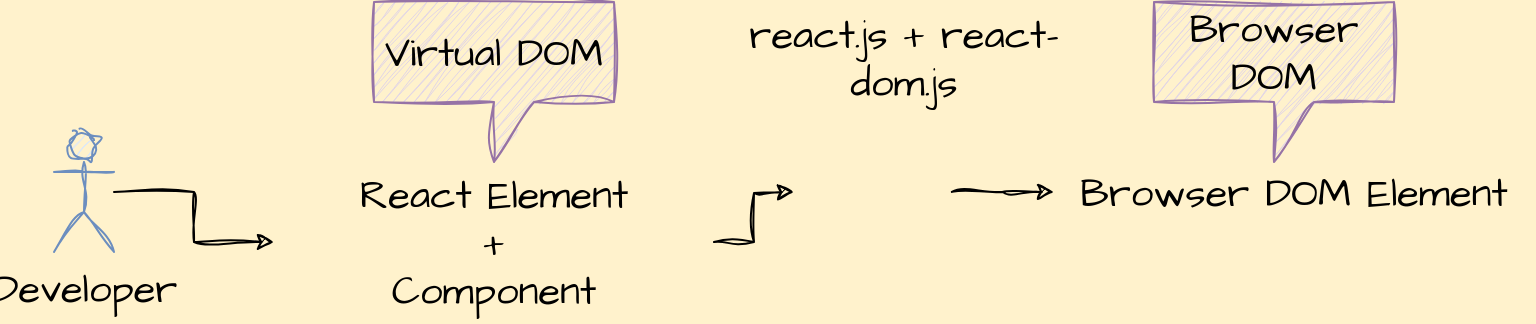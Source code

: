 <mxfile version="21.6.2" type="device">
  <diagram id="J5vEdY5hb5GgTVpO4zkP" name="Page-1">
    <mxGraphModel dx="968" dy="595" grid="1" gridSize="10" guides="1" tooltips="1" connect="1" arrows="1" fold="1" page="0" pageScale="1" pageWidth="827" pageHeight="1169" background="#FFF2CC" math="0" shadow="0">
      <root>
        <mxCell id="0" />
        <mxCell id="1" parent="0" />
        <mxCell id="VbX0CZXKdEdn-5uwmPJr-4" style="edgeStyle=orthogonalEdgeStyle;rounded=0;sketch=1;hachureGap=4;jiggle=2;curveFitting=1;orthogonalLoop=1;jettySize=auto;html=1;fontFamily=Architects Daughter;fontSource=https%3A%2F%2Ffonts.googleapis.com%2Fcss%3Ffamily%3DArchitects%2BDaughter;fontSize=16;" edge="1" parent="1" source="VbX0CZXKdEdn-5uwmPJr-1">
          <mxGeometry relative="1" as="geometry">
            <mxPoint x="570" y="285" as="targetPoint" />
          </mxGeometry>
        </mxCell>
        <mxCell id="VbX0CZXKdEdn-5uwmPJr-1" value="React Element&lt;br&gt;+ &lt;br&gt;Component" style="text;html=1;strokeColor=none;fillColor=none;align=center;verticalAlign=middle;whiteSpace=wrap;rounded=0;fontSize=20;fontFamily=Architects Daughter;" vertex="1" parent="1">
          <mxGeometry x="310" y="270" width="220" height="80" as="geometry" />
        </mxCell>
        <mxCell id="VbX0CZXKdEdn-5uwmPJr-5" style="edgeStyle=orthogonalEdgeStyle;rounded=0;sketch=1;hachureGap=4;jiggle=2;curveFitting=1;orthogonalLoop=1;jettySize=auto;html=1;fontFamily=Architects Daughter;fontSource=https%3A%2F%2Ffonts.googleapis.com%2Fcss%3Ffamily%3DArchitects%2BDaughter;fontSize=16;" edge="1" parent="1" source="VbX0CZXKdEdn-5uwmPJr-2" target="VbX0CZXKdEdn-5uwmPJr-3">
          <mxGeometry relative="1" as="geometry" />
        </mxCell>
        <mxCell id="VbX0CZXKdEdn-5uwmPJr-2" value="" style="shape=image;imageAspect=0;aspect=fixed;verticalLabelPosition=bottom;verticalAlign=top;sketch=1;hachureGap=4;jiggle=2;curveFitting=1;fontFamily=Architects Daughter;fontSource=https%3A%2F%2Ffonts.googleapis.com%2Fcss%3Ffamily%3DArchitects%2BDaughter;fontSize=20;image=https://upload.wikimedia.org/wikipedia/commons/thumb/a/a7/React-icon.svg/2300px-React-icon.svg.png;" vertex="1" parent="1">
          <mxGeometry x="580" y="255.04" width="68.94" height="59.92" as="geometry" />
        </mxCell>
        <mxCell id="VbX0CZXKdEdn-5uwmPJr-3" value="Browser DOM Element" style="text;html=1;strokeColor=none;fillColor=none;align=center;verticalAlign=middle;whiteSpace=wrap;rounded=0;fontSize=20;fontFamily=Architects Daughter;" vertex="1" parent="1">
          <mxGeometry x="700" y="270" width="240" height="30" as="geometry" />
        </mxCell>
        <mxCell id="VbX0CZXKdEdn-5uwmPJr-7" style="edgeStyle=orthogonalEdgeStyle;rounded=0;sketch=1;hachureGap=4;jiggle=2;curveFitting=1;orthogonalLoop=1;jettySize=auto;html=1;fontFamily=Architects Daughter;fontSource=https%3A%2F%2Ffonts.googleapis.com%2Fcss%3Ffamily%3DArchitects%2BDaughter;fontSize=16;" edge="1" parent="1" source="VbX0CZXKdEdn-5uwmPJr-6" target="VbX0CZXKdEdn-5uwmPJr-1">
          <mxGeometry relative="1" as="geometry" />
        </mxCell>
        <mxCell id="VbX0CZXKdEdn-5uwmPJr-6" value="Developer" style="shape=umlActor;verticalLabelPosition=bottom;verticalAlign=top;html=1;outlineConnect=0;sketch=1;hachureGap=4;jiggle=2;curveFitting=1;fontFamily=Architects Daughter;fontSource=https%3A%2F%2Ffonts.googleapis.com%2Fcss%3Ffamily%3DArchitects%2BDaughter;fontSize=20;fillColor=#dae8fc;strokeColor=#6c8ebf;" vertex="1" parent="1">
          <mxGeometry x="200" y="254.96" width="30" height="60" as="geometry" />
        </mxCell>
        <mxCell id="VbX0CZXKdEdn-5uwmPJr-8" value="Virtual DOM" style="shape=callout;whiteSpace=wrap;html=1;perimeter=calloutPerimeter;sketch=1;hachureGap=4;jiggle=2;curveFitting=1;fontFamily=Architects Daughter;fontSource=https%3A%2F%2Ffonts.googleapis.com%2Fcss%3Ffamily%3DArchitects%2BDaughter;fontSize=20;fillColor=#e1d5e7;strokeColor=#9673a6;" vertex="1" parent="1">
          <mxGeometry x="360" y="190" width="120" height="80" as="geometry" />
        </mxCell>
        <mxCell id="VbX0CZXKdEdn-5uwmPJr-9" value="Browser DOM" style="shape=callout;whiteSpace=wrap;html=1;perimeter=calloutPerimeter;sketch=1;hachureGap=4;jiggle=2;curveFitting=1;fontFamily=Architects Daughter;fontSource=https%3A%2F%2Ffonts.googleapis.com%2Fcss%3Ffamily%3DArchitects%2BDaughter;fontSize=20;fillColor=#e1d5e7;strokeColor=#9673a6;" vertex="1" parent="1">
          <mxGeometry x="750" y="190" width="120" height="80" as="geometry" />
        </mxCell>
        <mxCell id="VbX0CZXKdEdn-5uwmPJr-10" value="react.js + react-dom.js" style="text;html=1;strokeColor=none;fillColor=none;align=center;verticalAlign=middle;whiteSpace=wrap;rounded=0;fontSize=20;fontFamily=Architects Daughter;" vertex="1" parent="1">
          <mxGeometry x="540" y="190" width="170" height="55" as="geometry" />
        </mxCell>
      </root>
    </mxGraphModel>
  </diagram>
</mxfile>
